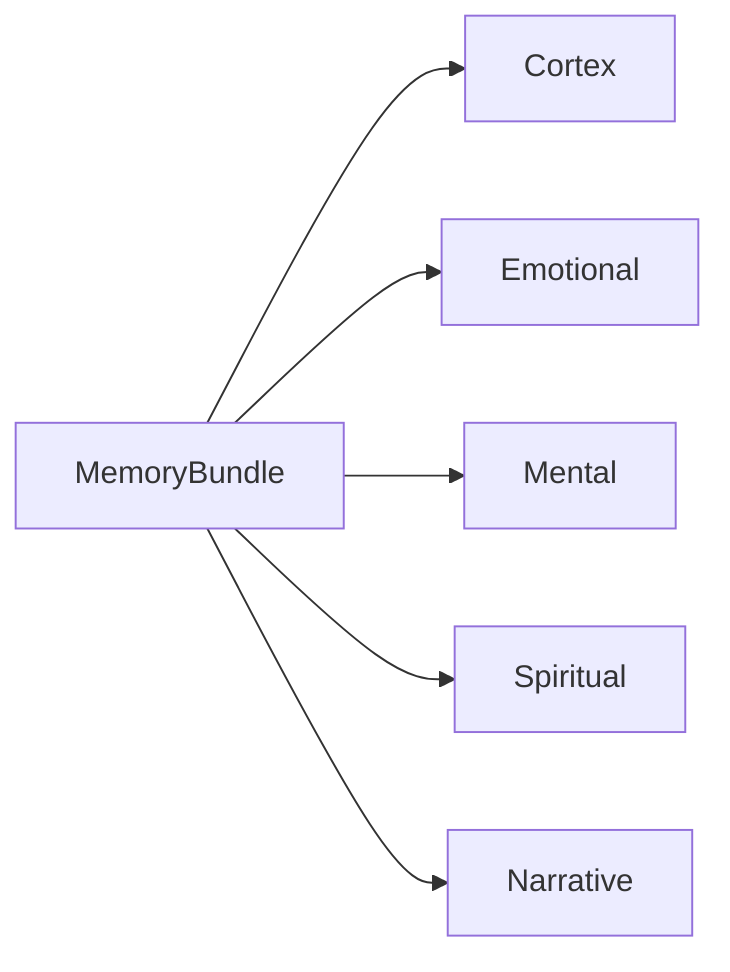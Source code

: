 %% Memory Bundle diagram
%% Version: v1.0.0
%% Last updated: 2025-09-05
flowchart LR
    bundle[MemoryBundle] --> cortex[Cortex]
    bundle --> emotional[Emotional]
    bundle --> mental[Mental]
    bundle --> spiritual[Spiritual]
    bundle --> narrative[Narrative]